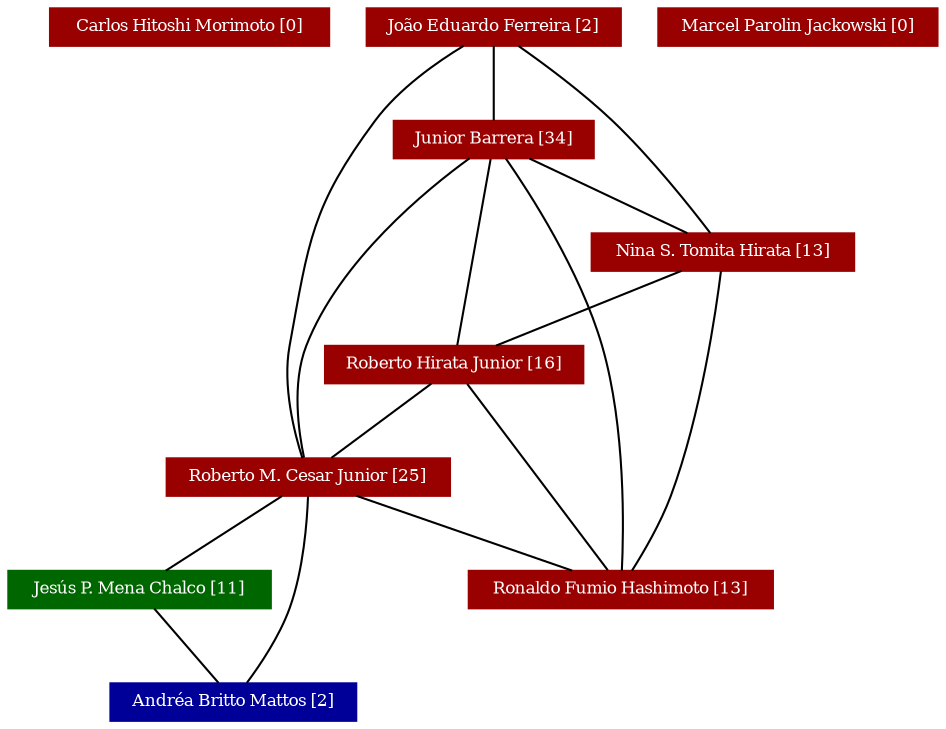 strict graph grafo1 {
	graph [bb="0,0,426,342", id=grafo1, overlap=False];
	node [label="\N", fontsize=8, shape=rectangle, style=filled];
	0 [label="Carlos Hitoshi Morimoto [0]", URL="http://lattes.cnpq.br/4575931307749163", color="#990000", fontcolor="#FFFFFF", height="0.25", pos="67,333", width="1.8611"];
	1 [label="João Eduardo Ferreira [2]", URL="http://lattes.cnpq.br/0131770792108992", color="#990000", fontcolor="#FFFFFF", height="0.25", pos="213,333", width="1.6944"];
	4 [label="Nina S. Tomita Hirata [13]", URL="http://lattes.cnpq.br/0644408634493034", color="#990000", fontcolor="#FFFFFF", height="0.25", pos="329,225", width="1.75"];
	6 [label="Roberto M. Cesar Junior [25]", URL="http://lattes.cnpq.br/2240951178648368", color="#990000", fontcolor="#FFFFFF", height="0.25", pos="116,117", width="1.8889"];
	2 [label="Junior Barrera [34]", URL="http://lattes.cnpq.br/0362417828475021", color="#990000", fontcolor="#FFFFFF", height="0.25", pos="213,279", width="1.3333"];
	5 [label="Roberto Hirata Junior [16]", URL="http://lattes.cnpq.br/1647118503085126", color="#990000", fontcolor="#FFFFFF", height="0.25", pos="200,171", width="1.7222"];
	7 [label="Ronaldo Fumio Hashimoto [13]", URL="http://lattes.cnpq.br/9283304583756076", color="#990000", fontcolor="#FFFFFF", height="0.25", pos="277,63", width="2.0278"];
	8 [label="Jesús P. Mena Chalco [11]", URL="http://lattes.cnpq.br/4727357182510680", color="#006600", fontcolor="#FFFFFF", height="0.25", pos="120,63", width="1.75"];
	9 [label="Andréa Britto Mattos [2]", URL="http://lattes.cnpq.br/2837012019824386", color="#000099", fontcolor="#FFFFFF", height="0.25", pos="74,9", width="1.6389"];
	3 [label="Marcel Parolin Jackowski [0]", URL="http://lattes.cnpq.br/0926213060635986", color="#990000", fontcolor="#FFFFFF", height="0.25", pos="359,333", width="1.8611"];
	1 -- 4 [pos="225.67,323.86 237.52,315.11 255.52,301.31 270,288 289.42,270.15 310.02,247.07 321,234.38"];
	1 -- 6 [pos="196.88,323.86 184.15,315.89 166.79,303.23 156,288 126.67,246.6 128.52,229.84 119,180 115.38,161.07 115.32,138.39 115.64,126.07"];
	1 -- 2 [pos="213,323.59 213,313.68 213,298.17 213,288.3"];
	4 -- 5 [pos="307.41,215.96 283.6,205.99 245.5,190.05 221.66,180.07"];
	4 -- 7 [pos="328.09,215.9 325.86,195.82 319.16,146.45 304,108 298.79,94.777 289.9,80.959 283.76,72.182"];
	2 -- 4 [pos="232.42,269.96 253.83,259.99 288.08,244.05 309.52,234.07"];
	2 -- 5 [pos="211.89,269.79 209.44,249.39 203.56,200.57 201.11,180.18"];
	2 -- 6 [pos="202.3,269.82 184.17,253.63 147.57,218.09 129,180 120.29,162.13 117.41,138.65 116.46,126.01"];
	2 -- 7 [pos="220.42,269.88 233.46,253.23 260.16,216.26 271,180 282.6,141.22 279.79,92.033 277.96,72.051"];
	6 -- 8 [pos="116.7,107.59 117.43,97.683 118.58,82.169 119.31,72.298"];
	6 -- 9 [pos="91.531,107.94 76.01,100.77 57.18,89.084 48,72 38.142,53.656 54.128,30.758 65.082,18.238"];
	6 -- 7 [pos="142.95,107.96 172.67,97.994 220.21,82.048 249.96,72.068"];
	5 -- 6 [pos="185.75,161.84 170.21,151.85 145.5,135.96 130.04,126.03"];
	5 -- 7 [pos="206.56,161.79 221.11,141.39 255.92,92.567 270.45,72.185"];
	8 -- 9 [pos="111.99,53.594 103.54,43.683 90.329,28.169 81.921,18.298"];
}
